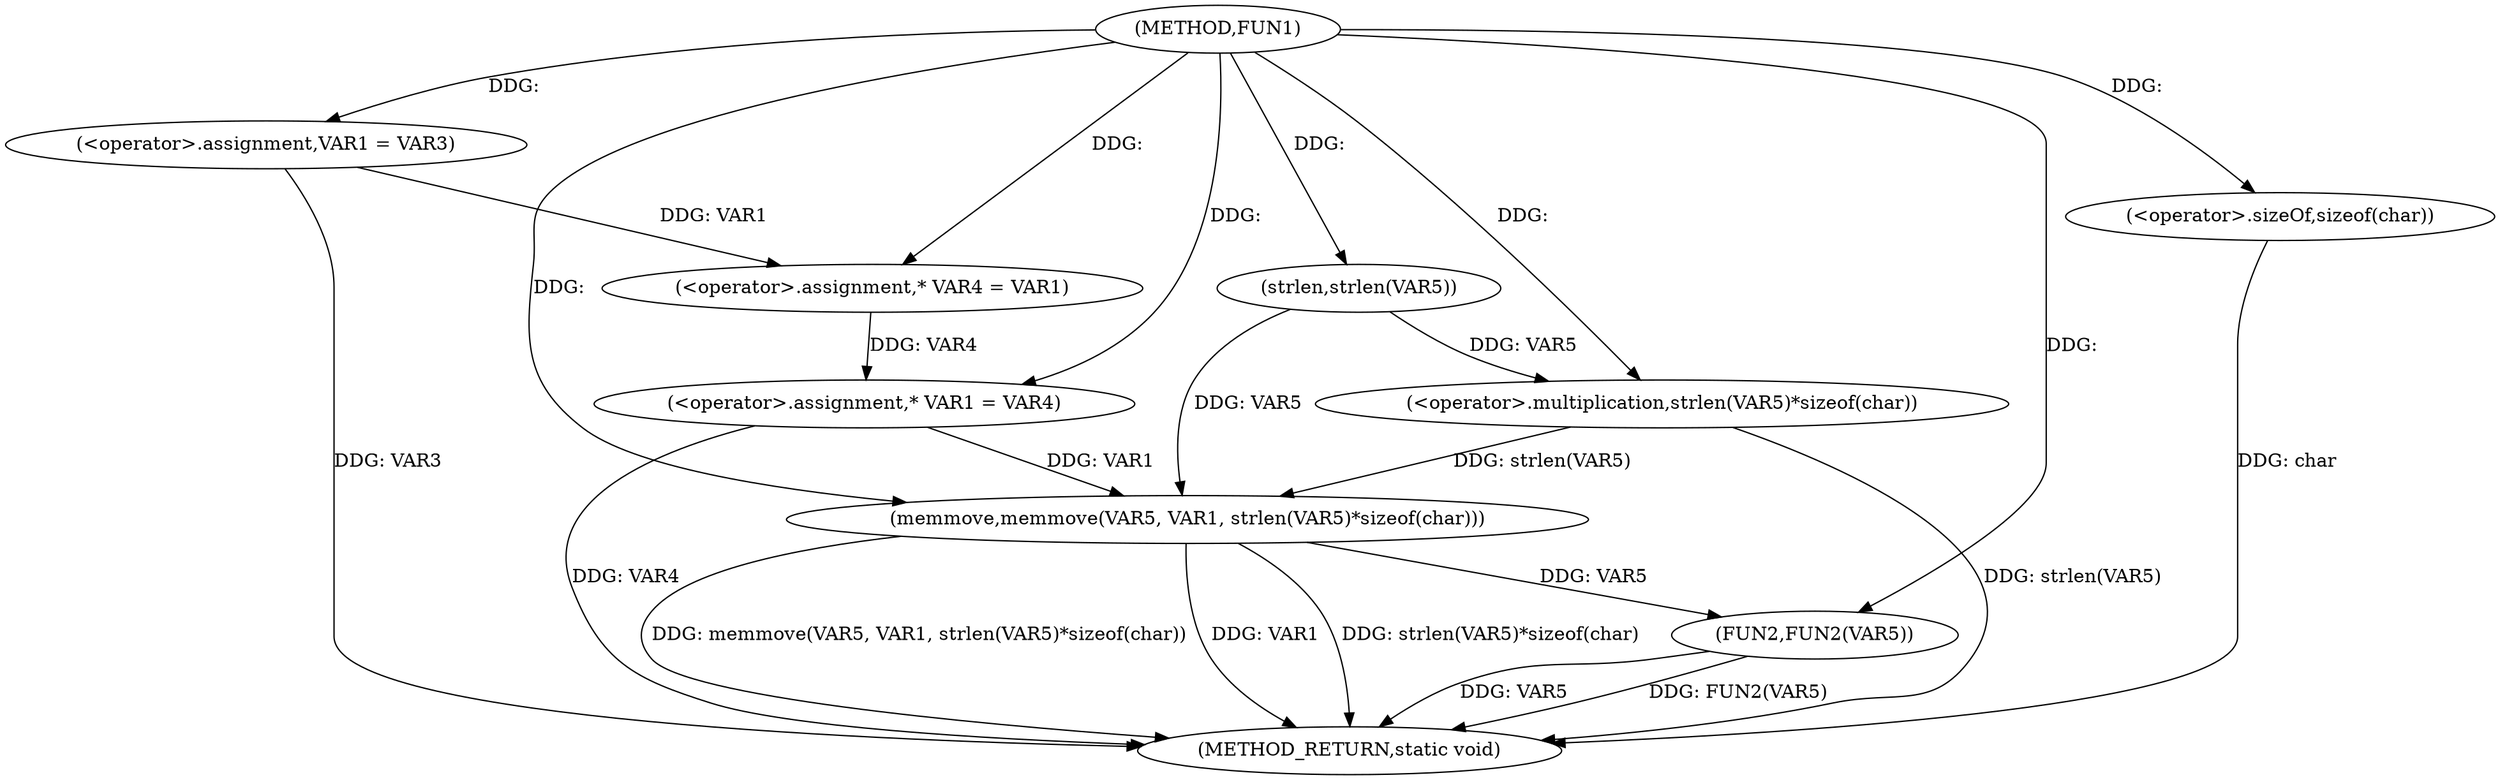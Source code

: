 digraph FUN1 {  
"1000100" [label = "(METHOD,FUN1)" ]
"1000129" [label = "(METHOD_RETURN,static void)" ]
"1000105" [label = "(<operator>.assignment,VAR1 = VAR3)" ]
"1000110" [label = "(<operator>.assignment,* VAR4 = VAR1)" ]
"1000114" [label = "(<operator>.assignment,* VAR1 = VAR4)" ]
"1000119" [label = "(memmove,memmove(VAR5, VAR1, strlen(VAR5)*sizeof(char)))" ]
"1000122" [label = "(<operator>.multiplication,strlen(VAR5)*sizeof(char))" ]
"1000123" [label = "(strlen,strlen(VAR5))" ]
"1000125" [label = "(<operator>.sizeOf,sizeof(char))" ]
"1000127" [label = "(FUN2,FUN2(VAR5))" ]
  "1000125" -> "1000129"  [ label = "DDG: char"] 
  "1000105" -> "1000129"  [ label = "DDG: VAR3"] 
  "1000122" -> "1000129"  [ label = "DDG: strlen(VAR5)"] 
  "1000119" -> "1000129"  [ label = "DDG: VAR1"] 
  "1000127" -> "1000129"  [ label = "DDG: FUN2(VAR5)"] 
  "1000119" -> "1000129"  [ label = "DDG: strlen(VAR5)*sizeof(char)"] 
  "1000127" -> "1000129"  [ label = "DDG: VAR5"] 
  "1000119" -> "1000129"  [ label = "DDG: memmove(VAR5, VAR1, strlen(VAR5)*sizeof(char))"] 
  "1000114" -> "1000129"  [ label = "DDG: VAR4"] 
  "1000100" -> "1000105"  [ label = "DDG: "] 
  "1000105" -> "1000110"  [ label = "DDG: VAR1"] 
  "1000100" -> "1000110"  [ label = "DDG: "] 
  "1000110" -> "1000114"  [ label = "DDG: VAR4"] 
  "1000100" -> "1000114"  [ label = "DDG: "] 
  "1000123" -> "1000119"  [ label = "DDG: VAR5"] 
  "1000100" -> "1000119"  [ label = "DDG: "] 
  "1000114" -> "1000119"  [ label = "DDG: VAR1"] 
  "1000122" -> "1000119"  [ label = "DDG: strlen(VAR5)"] 
  "1000123" -> "1000122"  [ label = "DDG: VAR5"] 
  "1000100" -> "1000123"  [ label = "DDG: "] 
  "1000100" -> "1000122"  [ label = "DDG: "] 
  "1000100" -> "1000125"  [ label = "DDG: "] 
  "1000119" -> "1000127"  [ label = "DDG: VAR5"] 
  "1000100" -> "1000127"  [ label = "DDG: "] 
}
